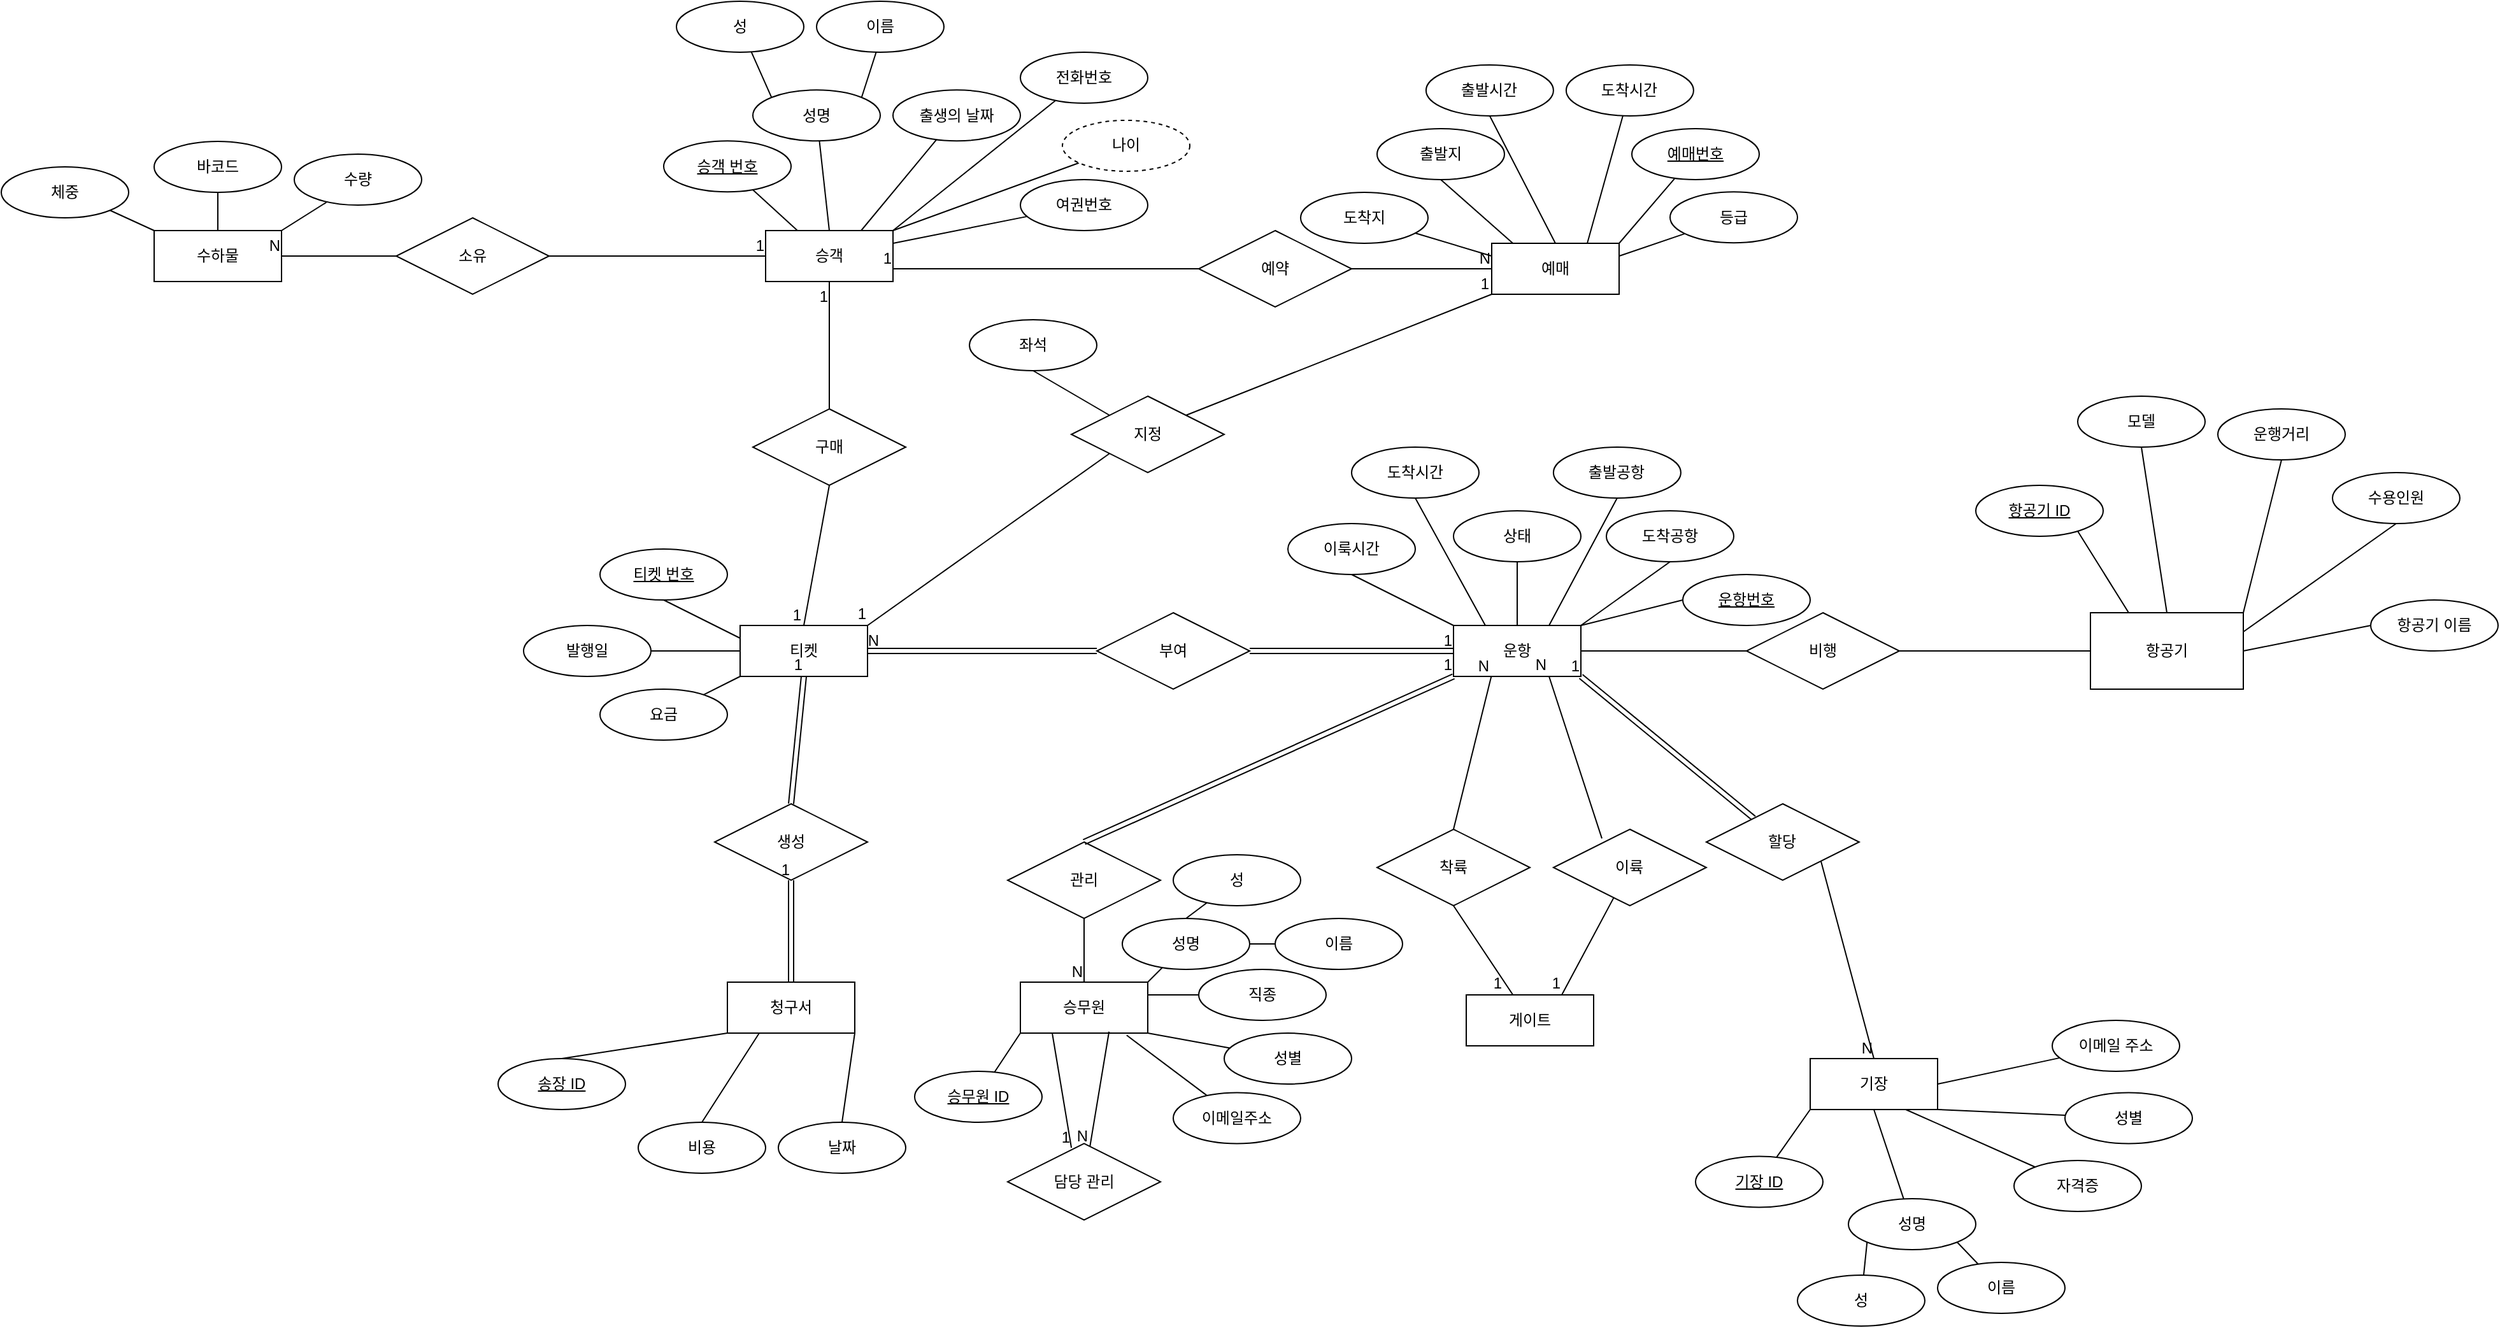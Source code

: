 <mxfile version="24.4.9" type="github">
  <diagram name="페이지-1" id="geKBbEWEFcXSWuYg8slL">
    <mxGraphModel dx="2241" dy="1783" grid="1" gridSize="10" guides="1" tooltips="1" connect="1" arrows="1" fold="1" page="1" pageScale="1" pageWidth="827" pageHeight="1169" math="0" shadow="0">
      <root>
        <mxCell id="0" />
        <mxCell id="1" parent="0" />
        <mxCell id="P_y4aerGXSMcK7ylAQnV-1" value="운항" style="whiteSpace=wrap;html=1;align=center;" vertex="1" parent="1">
          <mxGeometry x="-40" y="440" width="100" height="40" as="geometry" />
        </mxCell>
        <mxCell id="P_y4aerGXSMcK7ylAQnV-2" value="" style="endArrow=none;html=1;rounded=0;entryX=0;entryY=0;entryDx=0;entryDy=0;exitX=0.5;exitY=1;exitDx=0;exitDy=0;" edge="1" parent="1" source="P_y4aerGXSMcK7ylAQnV-4" target="P_y4aerGXSMcK7ylAQnV-1">
          <mxGeometry relative="1" as="geometry">
            <mxPoint x="-120" y="350" as="sourcePoint" />
            <mxPoint x="10" y="430" as="targetPoint" />
          </mxGeometry>
        </mxCell>
        <mxCell id="P_y4aerGXSMcK7ylAQnV-4" value="이룩시간" style="ellipse;whiteSpace=wrap;html=1;align=center;" vertex="1" parent="1">
          <mxGeometry x="-170" y="360" width="100" height="40" as="geometry" />
        </mxCell>
        <mxCell id="P_y4aerGXSMcK7ylAQnV-5" value="" style="endArrow=none;html=1;rounded=0;entryX=0.25;entryY=0;entryDx=0;entryDy=0;exitX=0.5;exitY=1;exitDx=0;exitDy=0;" edge="1" parent="1" source="P_y4aerGXSMcK7ylAQnV-6" target="P_y4aerGXSMcK7ylAQnV-1">
          <mxGeometry relative="1" as="geometry">
            <mxPoint x="-60" y="270" as="sourcePoint" />
            <mxPoint x="90" y="410" as="targetPoint" />
          </mxGeometry>
        </mxCell>
        <mxCell id="P_y4aerGXSMcK7ylAQnV-6" value="도착시간" style="ellipse;whiteSpace=wrap;html=1;align=center;" vertex="1" parent="1">
          <mxGeometry x="-120" y="300" width="100" height="40" as="geometry" />
        </mxCell>
        <mxCell id="P_y4aerGXSMcK7ylAQnV-7" value="" style="endArrow=none;html=1;rounded=0;entryX=0.5;entryY=0;entryDx=0;entryDy=0;exitX=0.5;exitY=1;exitDx=0;exitDy=0;" edge="1" parent="1" source="P_y4aerGXSMcK7ylAQnV-8" target="P_y4aerGXSMcK7ylAQnV-1">
          <mxGeometry relative="1" as="geometry">
            <mxPoint x="20" y="340" as="sourcePoint" />
            <mxPoint x="100" y="430" as="targetPoint" />
          </mxGeometry>
        </mxCell>
        <mxCell id="P_y4aerGXSMcK7ylAQnV-8" value="상태" style="ellipse;whiteSpace=wrap;html=1;align=center;" vertex="1" parent="1">
          <mxGeometry x="-40" y="350" width="100" height="40" as="geometry" />
        </mxCell>
        <mxCell id="P_y4aerGXSMcK7ylAQnV-9" value="" style="endArrow=none;html=1;rounded=0;entryX=0.75;entryY=0;entryDx=0;entryDy=0;exitX=0.5;exitY=1;exitDx=0;exitDy=0;" edge="1" parent="1" source="P_y4aerGXSMcK7ylAQnV-10" target="P_y4aerGXSMcK7ylAQnV-1">
          <mxGeometry relative="1" as="geometry">
            <mxPoint x="120" y="310" as="sourcePoint" />
            <mxPoint x="35" y="420" as="targetPoint" />
          </mxGeometry>
        </mxCell>
        <mxCell id="P_y4aerGXSMcK7ylAQnV-10" value="출발공항" style="ellipse;whiteSpace=wrap;html=1;align=center;" vertex="1" parent="1">
          <mxGeometry x="38.45" y="300" width="100" height="40" as="geometry" />
        </mxCell>
        <mxCell id="P_y4aerGXSMcK7ylAQnV-11" value="" style="endArrow=none;html=1;rounded=0;entryX=1;entryY=0;entryDx=0;entryDy=0;exitX=0.5;exitY=1;exitDx=0;exitDy=0;" edge="1" parent="1" source="P_y4aerGXSMcK7ylAQnV-12" target="P_y4aerGXSMcK7ylAQnV-1">
          <mxGeometry relative="1" as="geometry">
            <mxPoint x="185" y="370" as="sourcePoint" />
            <mxPoint x="70" y="480" as="targetPoint" />
          </mxGeometry>
        </mxCell>
        <mxCell id="P_y4aerGXSMcK7ylAQnV-12" value="도착공항" style="ellipse;whiteSpace=wrap;html=1;align=center;" vertex="1" parent="1">
          <mxGeometry x="80" y="350" width="100" height="40" as="geometry" />
        </mxCell>
        <mxCell id="P_y4aerGXSMcK7ylAQnV-13" value="" style="endArrow=none;html=1;rounded=0;entryX=1;entryY=0;entryDx=0;entryDy=0;exitX=0;exitY=0.5;exitDx=0;exitDy=0;" edge="1" parent="1" source="P_y4aerGXSMcK7ylAQnV-138" target="P_y4aerGXSMcK7ylAQnV-1">
          <mxGeometry relative="1" as="geometry">
            <mxPoint x="180" y="380" as="sourcePoint" />
            <mxPoint x="140" y="520" as="targetPoint" />
          </mxGeometry>
        </mxCell>
        <mxCell id="P_y4aerGXSMcK7ylAQnV-20" value="" style="endArrow=none;html=1;rounded=0;entryX=0;entryY=0.5;entryDx=0;entryDy=0;exitX=1;exitY=0.5;exitDx=0;exitDy=0;" edge="1" parent="1" source="P_y4aerGXSMcK7ylAQnV-1" target="P_y4aerGXSMcK7ylAQnV-73">
          <mxGeometry relative="1" as="geometry">
            <mxPoint x="60" y="460" as="sourcePoint" />
            <mxPoint x="220" y="460" as="targetPoint" />
          </mxGeometry>
        </mxCell>
        <mxCell id="P_y4aerGXSMcK7ylAQnV-21" value="항공기" style="whiteSpace=wrap;html=1;" vertex="1" parent="1">
          <mxGeometry x="460" y="430" width="120" height="60" as="geometry" />
        </mxCell>
        <mxCell id="P_y4aerGXSMcK7ylAQnV-23" value="" style="endArrow=none;html=1;rounded=0;entryX=0;entryY=0.5;entryDx=0;entryDy=0;exitX=1;exitY=0.5;exitDx=0;exitDy=0;" edge="1" parent="1" source="P_y4aerGXSMcK7ylAQnV-73" target="P_y4aerGXSMcK7ylAQnV-21">
          <mxGeometry relative="1" as="geometry">
            <mxPoint x="300" y="460" as="sourcePoint" />
            <mxPoint x="460" y="459.58" as="targetPoint" />
          </mxGeometry>
        </mxCell>
        <mxCell id="P_y4aerGXSMcK7ylAQnV-24" value="" style="endArrow=none;html=1;rounded=0;entryX=0.25;entryY=0;entryDx=0;entryDy=0;exitX=0.5;exitY=1;exitDx=0;exitDy=0;" edge="1" parent="1" target="P_y4aerGXSMcK7ylAQnV-21">
          <mxGeometry relative="1" as="geometry">
            <mxPoint x="440" y="350" as="sourcePoint" />
            <mxPoint x="540" y="390" as="targetPoint" />
          </mxGeometry>
        </mxCell>
        <mxCell id="P_y4aerGXSMcK7ylAQnV-26" value="모델" style="ellipse;whiteSpace=wrap;html=1;align=center;" vertex="1" parent="1">
          <mxGeometry x="450" y="260" width="100" height="40" as="geometry" />
        </mxCell>
        <mxCell id="P_y4aerGXSMcK7ylAQnV-27" value="" style="endArrow=none;html=1;rounded=0;entryX=0.5;entryY=0;entryDx=0;entryDy=0;exitX=0.5;exitY=1;exitDx=0;exitDy=0;" edge="1" parent="1" source="P_y4aerGXSMcK7ylAQnV-26" target="P_y4aerGXSMcK7ylAQnV-21">
          <mxGeometry relative="1" as="geometry">
            <mxPoint x="440" y="350" as="sourcePoint" />
            <mxPoint x="500" y="440" as="targetPoint" />
          </mxGeometry>
        </mxCell>
        <mxCell id="P_y4aerGXSMcK7ylAQnV-28" value="" style="endArrow=none;html=1;rounded=0;entryX=1;entryY=0;entryDx=0;entryDy=0;exitX=0.5;exitY=1;exitDx=0;exitDy=0;" edge="1" parent="1" source="P_y4aerGXSMcK7ylAQnV-31" target="P_y4aerGXSMcK7ylAQnV-21">
          <mxGeometry relative="1" as="geometry">
            <mxPoint x="630" y="360" as="sourcePoint" />
            <mxPoint x="510" y="450" as="targetPoint" />
          </mxGeometry>
        </mxCell>
        <mxCell id="P_y4aerGXSMcK7ylAQnV-31" value="운행거리" style="ellipse;whiteSpace=wrap;html=1;align=center;" vertex="1" parent="1">
          <mxGeometry x="560" y="270" width="100" height="40" as="geometry" />
        </mxCell>
        <mxCell id="P_y4aerGXSMcK7ylAQnV-32" value="" style="endArrow=none;html=1;rounded=0;entryX=1;entryY=0.25;entryDx=0;entryDy=0;exitX=0.5;exitY=1;exitDx=0;exitDy=0;" edge="1" parent="1" source="P_y4aerGXSMcK7ylAQnV-33" target="P_y4aerGXSMcK7ylAQnV-21">
          <mxGeometry relative="1" as="geometry">
            <mxPoint x="700" y="360" as="sourcePoint" />
            <mxPoint x="520" y="460" as="targetPoint" />
          </mxGeometry>
        </mxCell>
        <mxCell id="P_y4aerGXSMcK7ylAQnV-33" value="수용인원" style="ellipse;whiteSpace=wrap;html=1;align=center;" vertex="1" parent="1">
          <mxGeometry x="650" y="320" width="100" height="40" as="geometry" />
        </mxCell>
        <mxCell id="P_y4aerGXSMcK7ylAQnV-34" value="" style="endArrow=none;html=1;rounded=0;entryX=1;entryY=0.5;entryDx=0;entryDy=0;exitX=0;exitY=0.5;exitDx=0;exitDy=0;" edge="1" parent="1" source="P_y4aerGXSMcK7ylAQnV-35" target="P_y4aerGXSMcK7ylAQnV-21">
          <mxGeometry relative="1" as="geometry">
            <mxPoint x="680" y="440" as="sourcePoint" />
            <mxPoint x="530" y="470" as="targetPoint" />
          </mxGeometry>
        </mxCell>
        <mxCell id="P_y4aerGXSMcK7ylAQnV-35" value="항공기 이름" style="ellipse;whiteSpace=wrap;html=1;align=center;" vertex="1" parent="1">
          <mxGeometry x="680" y="420" width="100" height="40" as="geometry" />
        </mxCell>
        <mxCell id="P_y4aerGXSMcK7ylAQnV-39" value="" style="shape=link;html=1;rounded=0;entryX=1;entryY=1;entryDx=0;entryDy=0;" edge="1" parent="1" source="P_y4aerGXSMcK7ylAQnV-72" target="P_y4aerGXSMcK7ylAQnV-1">
          <mxGeometry relative="1" as="geometry">
            <mxPoint x="190" y="590" as="sourcePoint" />
            <mxPoint x="250" y="550" as="targetPoint" />
          </mxGeometry>
        </mxCell>
        <mxCell id="P_y4aerGXSMcK7ylAQnV-40" value="1" style="resizable=0;html=1;whiteSpace=wrap;align=right;verticalAlign=bottom;" connectable="0" vertex="1" parent="P_y4aerGXSMcK7ylAQnV-39">
          <mxGeometry x="1" relative="1" as="geometry" />
        </mxCell>
        <mxCell id="P_y4aerGXSMcK7ylAQnV-44" value="" style="endArrow=none;html=1;rounded=0;exitX=1;exitY=1;exitDx=0;exitDy=0;entryX=0.5;entryY=0;entryDx=0;entryDy=0;" edge="1" parent="1" source="P_y4aerGXSMcK7ylAQnV-72" target="P_y4aerGXSMcK7ylAQnV-46">
          <mxGeometry relative="1" as="geometry">
            <mxPoint x="230" y="630" as="sourcePoint" />
            <mxPoint x="280" y="770" as="targetPoint" />
          </mxGeometry>
        </mxCell>
        <mxCell id="P_y4aerGXSMcK7ylAQnV-45" value="N" style="resizable=0;html=1;whiteSpace=wrap;align=right;verticalAlign=bottom;" connectable="0" vertex="1" parent="P_y4aerGXSMcK7ylAQnV-44">
          <mxGeometry x="1" relative="1" as="geometry">
            <mxPoint as="offset" />
          </mxGeometry>
        </mxCell>
        <mxCell id="P_y4aerGXSMcK7ylAQnV-46" value="기장" style="whiteSpace=wrap;html=1;align=center;" vertex="1" parent="1">
          <mxGeometry x="240" y="780" width="100" height="40" as="geometry" />
        </mxCell>
        <mxCell id="P_y4aerGXSMcK7ylAQnV-48" value="" style="endArrow=none;html=1;rounded=0;exitX=1;exitY=0.5;exitDx=0;exitDy=0;" edge="1" parent="1" source="P_y4aerGXSMcK7ylAQnV-46" target="P_y4aerGXSMcK7ylAQnV-49">
          <mxGeometry relative="1" as="geometry">
            <mxPoint x="390" y="840" as="sourcePoint" />
            <mxPoint x="450" y="770" as="targetPoint" />
          </mxGeometry>
        </mxCell>
        <mxCell id="P_y4aerGXSMcK7ylAQnV-49" value="이메일 주소" style="ellipse;whiteSpace=wrap;html=1;align=center;" vertex="1" parent="1">
          <mxGeometry x="430" y="750" width="100" height="40" as="geometry" />
        </mxCell>
        <mxCell id="P_y4aerGXSMcK7ylAQnV-50" value="" style="endArrow=none;html=1;rounded=0;exitX=1;exitY=1;exitDx=0;exitDy=0;" edge="1" parent="1" source="P_y4aerGXSMcK7ylAQnV-46" target="P_y4aerGXSMcK7ylAQnV-53">
          <mxGeometry relative="1" as="geometry">
            <mxPoint x="350" y="810" as="sourcePoint" />
            <mxPoint x="440.68" y="826.712" as="targetPoint" />
          </mxGeometry>
        </mxCell>
        <mxCell id="P_y4aerGXSMcK7ylAQnV-52" value="" style="endArrow=none;html=1;rounded=0;exitX=0.75;exitY=1;exitDx=0;exitDy=0;" edge="1" parent="1" source="P_y4aerGXSMcK7ylAQnV-46" target="P_y4aerGXSMcK7ylAQnV-55">
          <mxGeometry relative="1" as="geometry">
            <mxPoint x="360" y="820" as="sourcePoint" />
            <mxPoint x="410" y="860" as="targetPoint" />
          </mxGeometry>
        </mxCell>
        <mxCell id="P_y4aerGXSMcK7ylAQnV-53" value="성별" style="ellipse;whiteSpace=wrap;html=1;align=center;" vertex="1" parent="1">
          <mxGeometry x="440.0" y="806.712" width="100" height="40" as="geometry" />
        </mxCell>
        <mxCell id="P_y4aerGXSMcK7ylAQnV-55" value="자격증" style="ellipse;whiteSpace=wrap;html=1;align=center;" vertex="1" parent="1">
          <mxGeometry x="400" y="860" width="100" height="40" as="geometry" />
        </mxCell>
        <mxCell id="P_y4aerGXSMcK7ylAQnV-56" value="" style="endArrow=none;html=1;rounded=0;exitX=0.5;exitY=1;exitDx=0;exitDy=0;" edge="1" parent="1" source="P_y4aerGXSMcK7ylAQnV-46" target="P_y4aerGXSMcK7ylAQnV-57">
          <mxGeometry relative="1" as="geometry">
            <mxPoint x="370" y="830" as="sourcePoint" />
            <mxPoint x="320" y="910" as="targetPoint" />
          </mxGeometry>
        </mxCell>
        <mxCell id="P_y4aerGXSMcK7ylAQnV-57" value="성명" style="ellipse;whiteSpace=wrap;html=1;align=center;" vertex="1" parent="1">
          <mxGeometry x="270" y="890" width="100" height="40" as="geometry" />
        </mxCell>
        <mxCell id="P_y4aerGXSMcK7ylAQnV-58" value="" style="endArrow=none;html=1;rounded=0;exitX=0;exitY=1;exitDx=0;exitDy=0;" edge="1" parent="1" source="P_y4aerGXSMcK7ylAQnV-57" target="P_y4aerGXSMcK7ylAQnV-59">
          <mxGeometry relative="1" as="geometry">
            <mxPoint x="380" y="840" as="sourcePoint" />
            <mxPoint x="280" y="970" as="targetPoint" />
          </mxGeometry>
        </mxCell>
        <mxCell id="P_y4aerGXSMcK7ylAQnV-59" value="성" style="ellipse;whiteSpace=wrap;html=1;align=center;" vertex="1" parent="1">
          <mxGeometry x="230" y="950" width="100" height="40" as="geometry" />
        </mxCell>
        <mxCell id="P_y4aerGXSMcK7ylAQnV-60" value="" style="endArrow=none;html=1;rounded=0;exitX=1;exitY=1;exitDx=0;exitDy=0;" edge="1" parent="1" source="P_y4aerGXSMcK7ylAQnV-57" target="P_y4aerGXSMcK7ylAQnV-61">
          <mxGeometry relative="1" as="geometry">
            <mxPoint x="390" y="850" as="sourcePoint" />
            <mxPoint x="390" y="960" as="targetPoint" />
          </mxGeometry>
        </mxCell>
        <mxCell id="P_y4aerGXSMcK7ylAQnV-61" value="이름" style="ellipse;whiteSpace=wrap;html=1;align=center;" vertex="1" parent="1">
          <mxGeometry x="340" y="940" width="100" height="40" as="geometry" />
        </mxCell>
        <mxCell id="P_y4aerGXSMcK7ylAQnV-62" value="" style="endArrow=none;html=1;rounded=0;exitX=0;exitY=1;exitDx=0;exitDy=0;" edge="1" parent="1" source="P_y4aerGXSMcK7ylAQnV-46" target="P_y4aerGXSMcK7ylAQnV-136">
          <mxGeometry relative="1" as="geometry">
            <mxPoint x="400" y="860" as="sourcePoint" />
            <mxPoint x="226.8" y="850.569" as="targetPoint" />
          </mxGeometry>
        </mxCell>
        <mxCell id="P_y4aerGXSMcK7ylAQnV-66" value="" style="endArrow=none;html=1;rounded=0;entryX=0.296;entryY=1.007;entryDx=0;entryDy=0;entryPerimeter=0;exitX=0.5;exitY=0;exitDx=0;exitDy=0;" edge="1" parent="1" source="P_y4aerGXSMcK7ylAQnV-71" target="P_y4aerGXSMcK7ylAQnV-1">
          <mxGeometry relative="1" as="geometry">
            <mxPoint x="-40" y="600" as="sourcePoint" />
            <mxPoint x="120" y="600" as="targetPoint" />
          </mxGeometry>
        </mxCell>
        <mxCell id="P_y4aerGXSMcK7ylAQnV-67" value="N" style="resizable=0;html=1;whiteSpace=wrap;align=right;verticalAlign=bottom;" connectable="0" vertex="1" parent="P_y4aerGXSMcK7ylAQnV-66">
          <mxGeometry x="1" relative="1" as="geometry" />
        </mxCell>
        <mxCell id="P_y4aerGXSMcK7ylAQnV-68" value="" style="endArrow=none;html=1;rounded=0;entryX=0.75;entryY=1;entryDx=0;entryDy=0;exitX=0.317;exitY=0.12;exitDx=0;exitDy=0;exitPerimeter=0;" edge="1" parent="1" source="P_y4aerGXSMcK7ylAQnV-76" target="P_y4aerGXSMcK7ylAQnV-1">
          <mxGeometry relative="1" as="geometry">
            <mxPoint x="70" y="600" as="sourcePoint" />
            <mxPoint y="490" as="targetPoint" />
          </mxGeometry>
        </mxCell>
        <mxCell id="P_y4aerGXSMcK7ylAQnV-69" value="N" style="resizable=0;html=1;whiteSpace=wrap;align=right;verticalAlign=bottom;" connectable="0" vertex="1" parent="P_y4aerGXSMcK7ylAQnV-68">
          <mxGeometry x="1" relative="1" as="geometry" />
        </mxCell>
        <mxCell id="P_y4aerGXSMcK7ylAQnV-71" value="착륙" style="shape=rhombus;perimeter=rhombusPerimeter;whiteSpace=wrap;html=1;align=center;" vertex="1" parent="1">
          <mxGeometry x="-100" y="600" width="120" height="60" as="geometry" />
        </mxCell>
        <mxCell id="P_y4aerGXSMcK7ylAQnV-72" value="할당" style="shape=rhombus;perimeter=rhombusPerimeter;whiteSpace=wrap;html=1;align=center;" vertex="1" parent="1">
          <mxGeometry x="158.45" y="580" width="120" height="60" as="geometry" />
        </mxCell>
        <mxCell id="P_y4aerGXSMcK7ylAQnV-73" value="비행" style="shape=rhombus;perimeter=rhombusPerimeter;whiteSpace=wrap;html=1;align=center;" vertex="1" parent="1">
          <mxGeometry x="190" y="430" width="120" height="60" as="geometry" />
        </mxCell>
        <mxCell id="P_y4aerGXSMcK7ylAQnV-76" value="이륙" style="shape=rhombus;perimeter=rhombusPerimeter;whiteSpace=wrap;html=1;align=center;" vertex="1" parent="1">
          <mxGeometry x="38.45" y="600" width="120" height="60" as="geometry" />
        </mxCell>
        <mxCell id="P_y4aerGXSMcK7ylAQnV-77" value="" style="endArrow=none;html=1;rounded=0;exitX=0.5;exitY=1;exitDx=0;exitDy=0;" edge="1" parent="1" source="P_y4aerGXSMcK7ylAQnV-71" target="P_y4aerGXSMcK7ylAQnV-79">
          <mxGeometry relative="1" as="geometry">
            <mxPoint x="10" y="680" as="sourcePoint" />
            <mxPoint x="-10" y="750" as="targetPoint" />
          </mxGeometry>
        </mxCell>
        <mxCell id="P_y4aerGXSMcK7ylAQnV-78" value="1" style="resizable=0;html=1;whiteSpace=wrap;align=right;verticalAlign=bottom;" connectable="0" vertex="1" parent="P_y4aerGXSMcK7ylAQnV-77">
          <mxGeometry x="1" relative="1" as="geometry">
            <mxPoint x="-7" as="offset" />
          </mxGeometry>
        </mxCell>
        <mxCell id="P_y4aerGXSMcK7ylAQnV-79" value="게이트" style="whiteSpace=wrap;html=1;align=center;" vertex="1" parent="1">
          <mxGeometry x="-30" y="730" width="100" height="40" as="geometry" />
        </mxCell>
        <mxCell id="P_y4aerGXSMcK7ylAQnV-80" value="" style="endArrow=none;html=1;rounded=0;entryX=0.75;entryY=0;entryDx=0;entryDy=0;" edge="1" parent="1" source="P_y4aerGXSMcK7ylAQnV-76" target="P_y4aerGXSMcK7ylAQnV-79">
          <mxGeometry relative="1" as="geometry">
            <mxPoint x="10" y="680" as="sourcePoint" />
            <mxPoint x="170" y="680" as="targetPoint" />
          </mxGeometry>
        </mxCell>
        <mxCell id="P_y4aerGXSMcK7ylAQnV-81" value="1" style="resizable=0;html=1;whiteSpace=wrap;align=right;verticalAlign=bottom;" connectable="0" vertex="1" parent="P_y4aerGXSMcK7ylAQnV-80">
          <mxGeometry x="1" relative="1" as="geometry" />
        </mxCell>
        <mxCell id="P_y4aerGXSMcK7ylAQnV-90" value="관리" style="shape=rhombus;perimeter=rhombusPerimeter;whiteSpace=wrap;html=1;align=center;" vertex="1" parent="1">
          <mxGeometry x="-390" y="610" width="120" height="60" as="geometry" />
        </mxCell>
        <mxCell id="P_y4aerGXSMcK7ylAQnV-91" value="" style="shape=link;html=1;rounded=0;exitX=0.5;exitY=0;exitDx=0;exitDy=0;entryX=0;entryY=1;entryDx=0;entryDy=0;" edge="1" parent="1" source="P_y4aerGXSMcK7ylAQnV-90" target="P_y4aerGXSMcK7ylAQnV-1">
          <mxGeometry relative="1" as="geometry">
            <mxPoint x="-140" y="640" as="sourcePoint" />
            <mxPoint x="20" y="640" as="targetPoint" />
          </mxGeometry>
        </mxCell>
        <mxCell id="P_y4aerGXSMcK7ylAQnV-92" value="1" style="resizable=0;html=1;whiteSpace=wrap;align=right;verticalAlign=bottom;" connectable="0" vertex="1" parent="P_y4aerGXSMcK7ylAQnV-91">
          <mxGeometry x="1" relative="1" as="geometry" />
        </mxCell>
        <mxCell id="P_y4aerGXSMcK7ylAQnV-93" value="" style="shape=link;html=1;rounded=0;entryX=0;entryY=0.5;entryDx=0;entryDy=0;exitX=1;exitY=0.5;exitDx=0;exitDy=0;" edge="1" parent="1" source="P_y4aerGXSMcK7ylAQnV-118" target="P_y4aerGXSMcK7ylAQnV-1">
          <mxGeometry relative="1" as="geometry">
            <mxPoint x="-200" y="460" as="sourcePoint" />
            <mxPoint x="-30" y="490" as="targetPoint" />
          </mxGeometry>
        </mxCell>
        <mxCell id="P_y4aerGXSMcK7ylAQnV-94" value="1" style="resizable=0;html=1;whiteSpace=wrap;align=right;verticalAlign=bottom;" connectable="0" vertex="1" parent="P_y4aerGXSMcK7ylAQnV-93">
          <mxGeometry x="1" relative="1" as="geometry" />
        </mxCell>
        <mxCell id="P_y4aerGXSMcK7ylAQnV-95" value="" style="endArrow=none;html=1;rounded=0;exitX=0.5;exitY=1;exitDx=0;exitDy=0;" edge="1" parent="1" source="P_y4aerGXSMcK7ylAQnV-90" target="P_y4aerGXSMcK7ylAQnV-97">
          <mxGeometry relative="1" as="geometry">
            <mxPoint x="-330" y="670" as="sourcePoint" />
            <mxPoint x="-330" y="740" as="targetPoint" />
          </mxGeometry>
        </mxCell>
        <mxCell id="P_y4aerGXSMcK7ylAQnV-96" value="N" style="resizable=0;html=1;whiteSpace=wrap;align=right;verticalAlign=bottom;" connectable="0" vertex="1" parent="P_y4aerGXSMcK7ylAQnV-95">
          <mxGeometry x="1" relative="1" as="geometry" />
        </mxCell>
        <mxCell id="P_y4aerGXSMcK7ylAQnV-97" value="승무원" style="whiteSpace=wrap;html=1;align=center;" vertex="1" parent="1">
          <mxGeometry x="-380" y="720" width="100" height="40" as="geometry" />
        </mxCell>
        <mxCell id="P_y4aerGXSMcK7ylAQnV-98" value="" style="endArrow=none;html=1;rounded=0;exitX=1;exitY=0;exitDx=0;exitDy=0;" edge="1" parent="1" source="P_y4aerGXSMcK7ylAQnV-97" target="P_y4aerGXSMcK7ylAQnV-99">
          <mxGeometry relative="1" as="geometry">
            <mxPoint x="-270" y="720" as="sourcePoint" />
            <mxPoint x="-250" y="690" as="targetPoint" />
          </mxGeometry>
        </mxCell>
        <mxCell id="P_y4aerGXSMcK7ylAQnV-99" value="성명" style="ellipse;whiteSpace=wrap;html=1;align=center;" vertex="1" parent="1">
          <mxGeometry x="-300" y="670" width="100" height="40" as="geometry" />
        </mxCell>
        <mxCell id="P_y4aerGXSMcK7ylAQnV-100" value="" style="endArrow=none;html=1;rounded=0;exitX=0.5;exitY=0;exitDx=0;exitDy=0;" edge="1" parent="1" source="P_y4aerGXSMcK7ylAQnV-99" target="P_y4aerGXSMcK7ylAQnV-101">
          <mxGeometry relative="1" as="geometry">
            <mxPoint x="-310" y="770" as="sourcePoint" />
            <mxPoint x="-220" y="640" as="targetPoint" />
          </mxGeometry>
        </mxCell>
        <mxCell id="P_y4aerGXSMcK7ylAQnV-101" value="성" style="ellipse;whiteSpace=wrap;html=1;align=center;" vertex="1" parent="1">
          <mxGeometry x="-260" y="620" width="100" height="40" as="geometry" />
        </mxCell>
        <mxCell id="P_y4aerGXSMcK7ylAQnV-102" value="" style="endArrow=none;html=1;rounded=0;exitX=1;exitY=0.5;exitDx=0;exitDy=0;" edge="1" parent="1" source="P_y4aerGXSMcK7ylAQnV-99" target="P_y4aerGXSMcK7ylAQnV-103">
          <mxGeometry relative="1" as="geometry">
            <mxPoint x="-300" y="780" as="sourcePoint" />
            <mxPoint x="-150" y="690" as="targetPoint" />
          </mxGeometry>
        </mxCell>
        <mxCell id="P_y4aerGXSMcK7ylAQnV-103" value="이름" style="ellipse;whiteSpace=wrap;html=1;align=center;" vertex="1" parent="1">
          <mxGeometry x="-180" y="670" width="100" height="40" as="geometry" />
        </mxCell>
        <mxCell id="P_y4aerGXSMcK7ylAQnV-104" value="" style="endArrow=none;html=1;rounded=0;exitX=1;exitY=0.25;exitDx=0;exitDy=0;" edge="1" parent="1" source="P_y4aerGXSMcK7ylAQnV-97" target="P_y4aerGXSMcK7ylAQnV-105">
          <mxGeometry relative="1" as="geometry">
            <mxPoint x="-290" y="790" as="sourcePoint" />
            <mxPoint x="-190" y="730" as="targetPoint" />
          </mxGeometry>
        </mxCell>
        <mxCell id="P_y4aerGXSMcK7ylAQnV-105" value="직종" style="ellipse;whiteSpace=wrap;html=1;align=center;" vertex="1" parent="1">
          <mxGeometry x="-240" y="710" width="100" height="40" as="geometry" />
        </mxCell>
        <mxCell id="P_y4aerGXSMcK7ylAQnV-106" value="" style="endArrow=none;html=1;rounded=0;exitX=1;exitY=1;exitDx=0;exitDy=0;" edge="1" parent="1" source="P_y4aerGXSMcK7ylAQnV-97" target="P_y4aerGXSMcK7ylAQnV-107">
          <mxGeometry relative="1" as="geometry">
            <mxPoint x="-280" y="800" as="sourcePoint" />
            <mxPoint x="-200" y="770" as="targetPoint" />
          </mxGeometry>
        </mxCell>
        <mxCell id="P_y4aerGXSMcK7ylAQnV-107" value="성별" style="ellipse;whiteSpace=wrap;html=1;align=center;" vertex="1" parent="1">
          <mxGeometry x="-220" y="760" width="100" height="40" as="geometry" />
        </mxCell>
        <mxCell id="P_y4aerGXSMcK7ylAQnV-108" value="" style="endArrow=none;html=1;rounded=0;exitX=0.834;exitY=1.041;exitDx=0;exitDy=0;exitPerimeter=0;" edge="1" parent="1" source="P_y4aerGXSMcK7ylAQnV-97" target="P_y4aerGXSMcK7ylAQnV-109">
          <mxGeometry relative="1" as="geometry">
            <mxPoint x="-270" y="810" as="sourcePoint" />
            <mxPoint x="-210" y="820" as="targetPoint" />
          </mxGeometry>
        </mxCell>
        <mxCell id="P_y4aerGXSMcK7ylAQnV-109" value="이메일주소" style="ellipse;whiteSpace=wrap;html=1;align=center;" vertex="1" parent="1">
          <mxGeometry x="-260" y="806.71" width="100" height="40" as="geometry" />
        </mxCell>
        <mxCell id="P_y4aerGXSMcK7ylAQnV-110" value="" style="endArrow=none;html=1;rounded=0;exitX=0.696;exitY=0.972;exitDx=0;exitDy=0;exitPerimeter=0;" edge="1" parent="1" source="P_y4aerGXSMcK7ylAQnV-97" target="P_y4aerGXSMcK7ylAQnV-115">
          <mxGeometry relative="1" as="geometry">
            <mxPoint x="-310" y="840" as="sourcePoint" />
            <mxPoint x="-310" y="840" as="targetPoint" />
          </mxGeometry>
        </mxCell>
        <mxCell id="P_y4aerGXSMcK7ylAQnV-111" value="N" style="resizable=0;html=1;whiteSpace=wrap;align=right;verticalAlign=bottom;" connectable="0" vertex="1" parent="P_y4aerGXSMcK7ylAQnV-110">
          <mxGeometry x="1" relative="1" as="geometry" />
        </mxCell>
        <mxCell id="P_y4aerGXSMcK7ylAQnV-112" value="" style="endArrow=none;html=1;rounded=0;exitX=0.25;exitY=1;exitDx=0;exitDy=0;entryX=0.417;entryY=0.055;entryDx=0;entryDy=0;entryPerimeter=0;" edge="1" parent="1" source="P_y4aerGXSMcK7ylAQnV-97" target="P_y4aerGXSMcK7ylAQnV-115">
          <mxGeometry relative="1" as="geometry">
            <mxPoint x="-390" y="830" as="sourcePoint" />
            <mxPoint x="-350" y="840" as="targetPoint" />
          </mxGeometry>
        </mxCell>
        <mxCell id="P_y4aerGXSMcK7ylAQnV-113" value="1" style="resizable=0;html=1;whiteSpace=wrap;align=right;verticalAlign=bottom;" connectable="0" vertex="1" parent="P_y4aerGXSMcK7ylAQnV-112">
          <mxGeometry x="1" relative="1" as="geometry" />
        </mxCell>
        <mxCell id="P_y4aerGXSMcK7ylAQnV-115" value="담당 관리" style="shape=rhombus;perimeter=rhombusPerimeter;whiteSpace=wrap;html=1;align=center;" vertex="1" parent="1">
          <mxGeometry x="-390" y="846.71" width="120" height="60" as="geometry" />
        </mxCell>
        <mxCell id="P_y4aerGXSMcK7ylAQnV-116" value="" style="endArrow=none;html=1;rounded=0;exitX=0;exitY=1;exitDx=0;exitDy=0;" edge="1" parent="1" source="P_y4aerGXSMcK7ylAQnV-97" target="P_y4aerGXSMcK7ylAQnV-135">
          <mxGeometry relative="1" as="geometry">
            <mxPoint x="-287" y="772" as="sourcePoint" />
            <mxPoint x="-395.436" y="780.867" as="targetPoint" />
          </mxGeometry>
        </mxCell>
        <mxCell id="P_y4aerGXSMcK7ylAQnV-118" value="부여" style="shape=rhombus;perimeter=rhombusPerimeter;whiteSpace=wrap;html=1;align=center;" vertex="1" parent="1">
          <mxGeometry x="-320" y="430" width="120" height="60" as="geometry" />
        </mxCell>
        <mxCell id="P_y4aerGXSMcK7ylAQnV-121" value="" style="shape=link;html=1;rounded=0;exitX=0;exitY=0.5;exitDx=0;exitDy=0;entryX=1;entryY=0.5;entryDx=0;entryDy=0;" edge="1" parent="1" source="P_y4aerGXSMcK7ylAQnV-118" target="P_y4aerGXSMcK7ylAQnV-123">
          <mxGeometry relative="1" as="geometry">
            <mxPoint x="-400" y="450" as="sourcePoint" />
            <mxPoint x="-490" y="460" as="targetPoint" />
          </mxGeometry>
        </mxCell>
        <mxCell id="P_y4aerGXSMcK7ylAQnV-122" value="N" style="resizable=0;html=1;whiteSpace=wrap;align=right;verticalAlign=bottom;" connectable="0" vertex="1" parent="P_y4aerGXSMcK7ylAQnV-121">
          <mxGeometry x="1" relative="1" as="geometry">
            <mxPoint x="10" as="offset" />
          </mxGeometry>
        </mxCell>
        <mxCell id="P_y4aerGXSMcK7ylAQnV-123" value="티켓" style="whiteSpace=wrap;html=1;align=center;" vertex="1" parent="1">
          <mxGeometry x="-600" y="440" width="100" height="40" as="geometry" />
        </mxCell>
        <mxCell id="P_y4aerGXSMcK7ylAQnV-124" value="" style="endArrow=none;html=1;rounded=0;exitX=0;exitY=0.25;exitDx=0;exitDy=0;entryX=0.5;entryY=1;entryDx=0;entryDy=0;" edge="1" parent="1" source="P_y4aerGXSMcK7ylAQnV-123" target="P_y4aerGXSMcK7ylAQnV-132">
          <mxGeometry relative="1" as="geometry">
            <mxPoint x="-690" y="400" as="sourcePoint" />
            <mxPoint x="-638.435" y="424.272" as="targetPoint" />
          </mxGeometry>
        </mxCell>
        <mxCell id="P_y4aerGXSMcK7ylAQnV-129" value="" style="endArrow=none;html=1;rounded=0;exitX=0;exitY=0.5;exitDx=0;exitDy=0;" edge="1" parent="1" source="P_y4aerGXSMcK7ylAQnV-123" target="P_y4aerGXSMcK7ylAQnV-131">
          <mxGeometry relative="1" as="geometry">
            <mxPoint x="-600" y="460" as="sourcePoint" />
            <mxPoint x="-680" y="460" as="targetPoint" />
          </mxGeometry>
        </mxCell>
        <mxCell id="P_y4aerGXSMcK7ylAQnV-131" value="발행일" style="ellipse;whiteSpace=wrap;html=1;align=center;" vertex="1" parent="1">
          <mxGeometry x="-770" y="440" width="100" height="40" as="geometry" />
        </mxCell>
        <mxCell id="P_y4aerGXSMcK7ylAQnV-132" value="티켓 번호" style="ellipse;whiteSpace=wrap;html=1;align=center;fontStyle=4;" vertex="1" parent="1">
          <mxGeometry x="-710" y="380" width="100" height="40" as="geometry" />
        </mxCell>
        <mxCell id="P_y4aerGXSMcK7ylAQnV-133" value="" style="endArrow=none;html=1;rounded=0;exitX=0;exitY=1;exitDx=0;exitDy=0;" edge="1" parent="1" source="P_y4aerGXSMcK7ylAQnV-123" target="P_y4aerGXSMcK7ylAQnV-134">
          <mxGeometry relative="1" as="geometry">
            <mxPoint x="-580" y="470" as="sourcePoint" />
            <mxPoint x="-660" y="510" as="targetPoint" />
          </mxGeometry>
        </mxCell>
        <mxCell id="P_y4aerGXSMcK7ylAQnV-134" value="요금" style="ellipse;whiteSpace=wrap;html=1;align=center;" vertex="1" parent="1">
          <mxGeometry x="-710" y="490" width="100" height="40" as="geometry" />
        </mxCell>
        <mxCell id="P_y4aerGXSMcK7ylAQnV-135" value="승무원 ID" style="ellipse;whiteSpace=wrap;html=1;align=center;fontStyle=4;" vertex="1" parent="1">
          <mxGeometry x="-462.996" y="789.997" width="100" height="40" as="geometry" />
        </mxCell>
        <mxCell id="P_y4aerGXSMcK7ylAQnV-136" value="기장 ID" style="ellipse;whiteSpace=wrap;html=1;align=center;fontStyle=4;" vertex="1" parent="1">
          <mxGeometry x="150.0" y="856.709" width="100" height="40" as="geometry" />
        </mxCell>
        <mxCell id="P_y4aerGXSMcK7ylAQnV-137" value="항공기 ID" style="ellipse;whiteSpace=wrap;html=1;align=center;fontStyle=4;" vertex="1" parent="1">
          <mxGeometry x="370" y="330" width="100" height="40" as="geometry" />
        </mxCell>
        <mxCell id="P_y4aerGXSMcK7ylAQnV-138" value="운항번호" style="ellipse;whiteSpace=wrap;html=1;align=center;fontStyle=4;" vertex="1" parent="1">
          <mxGeometry x="140" y="400" width="100" height="40" as="geometry" />
        </mxCell>
        <mxCell id="P_y4aerGXSMcK7ylAQnV-140" value="생성" style="shape=rhombus;perimeter=rhombusPerimeter;whiteSpace=wrap;html=1;align=center;" vertex="1" parent="1">
          <mxGeometry x="-620" y="580" width="120" height="60" as="geometry" />
        </mxCell>
        <mxCell id="P_y4aerGXSMcK7ylAQnV-141" value="" style="shape=link;html=1;rounded=0;entryX=0.5;entryY=1;entryDx=0;entryDy=0;exitX=0.5;exitY=0;exitDx=0;exitDy=0;" edge="1" parent="1" source="P_y4aerGXSMcK7ylAQnV-140" target="P_y4aerGXSMcK7ylAQnV-123">
          <mxGeometry relative="1" as="geometry">
            <mxPoint x="-580" y="570" as="sourcePoint" />
            <mxPoint x="-420" y="570" as="targetPoint" />
          </mxGeometry>
        </mxCell>
        <mxCell id="P_y4aerGXSMcK7ylAQnV-142" value="1" style="resizable=0;html=1;whiteSpace=wrap;align=right;verticalAlign=bottom;" connectable="0" vertex="1" parent="P_y4aerGXSMcK7ylAQnV-141">
          <mxGeometry x="1" relative="1" as="geometry" />
        </mxCell>
        <mxCell id="P_y4aerGXSMcK7ylAQnV-143" value="" style="shape=link;html=1;rounded=0;entryX=0.5;entryY=1;entryDx=0;entryDy=0;exitX=0.5;exitY=0;exitDx=0;exitDy=0;" edge="1" parent="1" source="P_y4aerGXSMcK7ylAQnV-145" target="P_y4aerGXSMcK7ylAQnV-140">
          <mxGeometry relative="1" as="geometry">
            <mxPoint x="-560" y="710" as="sourcePoint" />
            <mxPoint x="-540" y="490" as="targetPoint" />
          </mxGeometry>
        </mxCell>
        <mxCell id="P_y4aerGXSMcK7ylAQnV-144" value="1" style="resizable=0;html=1;whiteSpace=wrap;align=right;verticalAlign=bottom;" connectable="0" vertex="1" parent="P_y4aerGXSMcK7ylAQnV-143">
          <mxGeometry x="1" relative="1" as="geometry" />
        </mxCell>
        <mxCell id="P_y4aerGXSMcK7ylAQnV-145" value="청구서" style="whiteSpace=wrap;html=1;align=center;" vertex="1" parent="1">
          <mxGeometry x="-610" y="720" width="100" height="40" as="geometry" />
        </mxCell>
        <mxCell id="P_y4aerGXSMcK7ylAQnV-147" value="" style="endArrow=none;html=1;rounded=0;entryX=1;entryY=1;entryDx=0;entryDy=0;exitX=0.5;exitY=0;exitDx=0;exitDy=0;" edge="1" parent="1" source="P_y4aerGXSMcK7ylAQnV-148" target="P_y4aerGXSMcK7ylAQnV-145">
          <mxGeometry relative="1" as="geometry">
            <mxPoint x="-510" y="820" as="sourcePoint" />
            <mxPoint x="-420" y="720" as="targetPoint" />
          </mxGeometry>
        </mxCell>
        <mxCell id="P_y4aerGXSMcK7ylAQnV-148" value="날짜" style="ellipse;whiteSpace=wrap;html=1;align=center;" vertex="1" parent="1">
          <mxGeometry x="-570" y="830" width="100" height="40" as="geometry" />
        </mxCell>
        <mxCell id="P_y4aerGXSMcK7ylAQnV-149" value="" style="endArrow=none;html=1;rounded=0;entryX=0.25;entryY=1;entryDx=0;entryDy=0;exitX=0.5;exitY=0;exitDx=0;exitDy=0;" edge="1" parent="1" source="P_y4aerGXSMcK7ylAQnV-150" target="P_y4aerGXSMcK7ylAQnV-145">
          <mxGeometry relative="1" as="geometry">
            <mxPoint x="-620" y="820" as="sourcePoint" />
            <mxPoint x="-620" y="760" as="targetPoint" />
          </mxGeometry>
        </mxCell>
        <mxCell id="P_y4aerGXSMcK7ylAQnV-150" value="비용" style="ellipse;whiteSpace=wrap;html=1;align=center;" vertex="1" parent="1">
          <mxGeometry x="-680" y="830" width="100" height="40" as="geometry" />
        </mxCell>
        <mxCell id="P_y4aerGXSMcK7ylAQnV-151" value="" style="endArrow=none;html=1;rounded=0;entryX=0;entryY=1;entryDx=0;entryDy=0;exitX=0.5;exitY=0;exitDx=0;exitDy=0;" edge="1" parent="1" source="P_y4aerGXSMcK7ylAQnV-153" target="P_y4aerGXSMcK7ylAQnV-145">
          <mxGeometry relative="1" as="geometry">
            <mxPoint x="-730" y="765" as="sourcePoint" />
            <mxPoint x="-720" y="695" as="targetPoint" />
          </mxGeometry>
        </mxCell>
        <mxCell id="P_y4aerGXSMcK7ylAQnV-153" value="송장 ID" style="ellipse;whiteSpace=wrap;html=1;align=center;fontStyle=4;" vertex="1" parent="1">
          <mxGeometry x="-790" y="780" width="100" height="40" as="geometry" />
        </mxCell>
        <mxCell id="P_y4aerGXSMcK7ylAQnV-154" value="" style="endArrow=none;html=1;rounded=0;entryX=0.5;entryY=0;entryDx=0;entryDy=0;exitX=0.5;exitY=1;exitDx=0;exitDy=0;" edge="1" parent="1" source="P_y4aerGXSMcK7ylAQnV-156" target="P_y4aerGXSMcK7ylAQnV-123">
          <mxGeometry relative="1" as="geometry">
            <mxPoint x="-540" y="330" as="sourcePoint" />
            <mxPoint x="-350" y="350" as="targetPoint" />
          </mxGeometry>
        </mxCell>
        <mxCell id="P_y4aerGXSMcK7ylAQnV-155" value="1" style="resizable=0;html=1;whiteSpace=wrap;align=right;verticalAlign=bottom;" connectable="0" vertex="1" parent="P_y4aerGXSMcK7ylAQnV-154">
          <mxGeometry x="1" relative="1" as="geometry" />
        </mxCell>
        <mxCell id="P_y4aerGXSMcK7ylAQnV-156" value="구매" style="shape=rhombus;perimeter=rhombusPerimeter;whiteSpace=wrap;html=1;align=center;" vertex="1" parent="1">
          <mxGeometry x="-590" y="270" width="120" height="60" as="geometry" />
        </mxCell>
        <mxCell id="P_y4aerGXSMcK7ylAQnV-157" value="" style="endArrow=none;html=1;rounded=0;exitX=0.5;exitY=0;exitDx=0;exitDy=0;" edge="1" parent="1" source="P_y4aerGXSMcK7ylAQnV-156" target="P_y4aerGXSMcK7ylAQnV-159">
          <mxGeometry relative="1" as="geometry">
            <mxPoint x="-480" y="300" as="sourcePoint" />
            <mxPoint x="-530" y="180" as="targetPoint" />
          </mxGeometry>
        </mxCell>
        <mxCell id="P_y4aerGXSMcK7ylAQnV-158" value="1" style="resizable=0;html=1;whiteSpace=wrap;align=right;verticalAlign=bottom;direction=south;" connectable="0" vertex="1" parent="P_y4aerGXSMcK7ylAQnV-157">
          <mxGeometry x="1" relative="1" as="geometry">
            <mxPoint y="20" as="offset" />
          </mxGeometry>
        </mxCell>
        <mxCell id="P_y4aerGXSMcK7ylAQnV-159" value="승객" style="whiteSpace=wrap;html=1;align=center;" vertex="1" parent="1">
          <mxGeometry x="-580" y="130" width="100" height="40" as="geometry" />
        </mxCell>
        <mxCell id="P_y4aerGXSMcK7ylAQnV-163" value="" style="endArrow=none;html=1;rounded=0;exitX=0.25;exitY=0;exitDx=0;exitDy=0;" edge="1" parent="1" source="P_y4aerGXSMcK7ylAQnV-159" target="P_y4aerGXSMcK7ylAQnV-165">
          <mxGeometry relative="1" as="geometry">
            <mxPoint x="-520" y="180" as="sourcePoint" />
            <mxPoint x="-580.288" y="79.619" as="targetPoint" />
          </mxGeometry>
        </mxCell>
        <mxCell id="P_y4aerGXSMcK7ylAQnV-165" value="승객 번호" style="ellipse;whiteSpace=wrap;html=1;align=center;fontStyle=4;" vertex="1" parent="1">
          <mxGeometry x="-659.998" y="59.619" width="100" height="40" as="geometry" />
        </mxCell>
        <mxCell id="P_y4aerGXSMcK7ylAQnV-166" value="" style="endArrow=none;html=1;rounded=0;exitX=0.5;exitY=0;exitDx=0;exitDy=0;" edge="1" parent="1" source="P_y4aerGXSMcK7ylAQnV-159" target="P_y4aerGXSMcK7ylAQnV-167">
          <mxGeometry relative="1" as="geometry">
            <mxPoint x="-550" y="110" as="sourcePoint" />
            <mxPoint x="-530" y="70" as="targetPoint" />
          </mxGeometry>
        </mxCell>
        <mxCell id="P_y4aerGXSMcK7ylAQnV-167" value="성명" style="ellipse;whiteSpace=wrap;html=1;align=center;" vertex="1" parent="1">
          <mxGeometry x="-590" y="19.62" width="100" height="40" as="geometry" />
        </mxCell>
        <mxCell id="P_y4aerGXSMcK7ylAQnV-170" value="" style="endArrow=none;html=1;rounded=0;exitX=0;exitY=0;exitDx=0;exitDy=0;" edge="1" parent="1" source="P_y4aerGXSMcK7ylAQnV-167" target="P_y4aerGXSMcK7ylAQnV-171">
          <mxGeometry relative="1" as="geometry">
            <mxPoint x="-520" y="140" as="sourcePoint" />
            <mxPoint x="-600" y="-30" as="targetPoint" />
          </mxGeometry>
        </mxCell>
        <mxCell id="P_y4aerGXSMcK7ylAQnV-171" value="성" style="ellipse;whiteSpace=wrap;html=1;align=center;" vertex="1" parent="1">
          <mxGeometry x="-650" y="-50" width="100" height="40" as="geometry" />
        </mxCell>
        <mxCell id="P_y4aerGXSMcK7ylAQnV-172" value="" style="endArrow=none;html=1;rounded=0;entryX=1;entryY=0;entryDx=0;entryDy=0;" edge="1" parent="1" target="P_y4aerGXSMcK7ylAQnV-167">
          <mxGeometry relative="1" as="geometry">
            <mxPoint x="-490" y="-20" as="sourcePoint" />
            <mxPoint x="-518" y="80" as="targetPoint" />
          </mxGeometry>
        </mxCell>
        <mxCell id="P_y4aerGXSMcK7ylAQnV-173" value="이름" style="ellipse;whiteSpace=wrap;html=1;align=center;" vertex="1" parent="1">
          <mxGeometry x="-540" y="-50" width="100" height="40" as="geometry" />
        </mxCell>
        <mxCell id="P_y4aerGXSMcK7ylAQnV-174" value="" style="endArrow=none;html=1;rounded=0;exitX=0.75;exitY=0;exitDx=0;exitDy=0;" edge="1" parent="1" source="P_y4aerGXSMcK7ylAQnV-159" target="P_y4aerGXSMcK7ylAQnV-175">
          <mxGeometry relative="1" as="geometry">
            <mxPoint x="-500" y="160" as="sourcePoint" />
            <mxPoint x="-450" y="70" as="targetPoint" />
          </mxGeometry>
        </mxCell>
        <mxCell id="P_y4aerGXSMcK7ylAQnV-175" value="출생의 날짜" style="ellipse;whiteSpace=wrap;html=1;align=center;" vertex="1" parent="1">
          <mxGeometry x="-480" y="19.62" width="100" height="40" as="geometry" />
        </mxCell>
        <mxCell id="P_y4aerGXSMcK7ylAQnV-176" value="" style="endArrow=none;html=1;rounded=0;exitX=1;exitY=0;exitDx=0;exitDy=0;" edge="1" parent="1" source="P_y4aerGXSMcK7ylAQnV-159" target="P_y4aerGXSMcK7ylAQnV-177">
          <mxGeometry relative="1" as="geometry">
            <mxPoint x="-490" y="170" as="sourcePoint" />
            <mxPoint x="-330" y="30" as="targetPoint" />
          </mxGeometry>
        </mxCell>
        <mxCell id="P_y4aerGXSMcK7ylAQnV-177" value="전화번호" style="ellipse;whiteSpace=wrap;html=1;align=center;" vertex="1" parent="1">
          <mxGeometry x="-380" y="-10" width="100" height="40" as="geometry" />
        </mxCell>
        <mxCell id="P_y4aerGXSMcK7ylAQnV-178" value="" style="endArrow=none;html=1;rounded=0;" edge="1" parent="1" target="P_y4aerGXSMcK7ylAQnV-181">
          <mxGeometry relative="1" as="geometry">
            <mxPoint x="-480" y="130" as="sourcePoint" />
            <mxPoint x="-296.997" y="63.453" as="targetPoint" />
          </mxGeometry>
        </mxCell>
        <mxCell id="P_y4aerGXSMcK7ylAQnV-181" value="나이" style="ellipse;whiteSpace=wrap;html=1;align=center;dashed=1;" vertex="1" parent="1">
          <mxGeometry x="-346.997" y="43.453" width="100" height="40" as="geometry" />
        </mxCell>
        <mxCell id="P_y4aerGXSMcK7ylAQnV-182" value="" style="endArrow=none;html=1;rounded=0;exitX=1;exitY=0.25;exitDx=0;exitDy=0;" edge="1" parent="1" source="P_y4aerGXSMcK7ylAQnV-159" target="P_y4aerGXSMcK7ylAQnV-183">
          <mxGeometry relative="1" as="geometry">
            <mxPoint x="-470" y="190" as="sourcePoint" />
            <mxPoint x="-330" y="110" as="targetPoint" />
          </mxGeometry>
        </mxCell>
        <mxCell id="P_y4aerGXSMcK7ylAQnV-183" value="여권번호" style="ellipse;whiteSpace=wrap;html=1;align=center;" vertex="1" parent="1">
          <mxGeometry x="-380" y="90" width="100" height="40" as="geometry" />
        </mxCell>
        <mxCell id="P_y4aerGXSMcK7ylAQnV-184" value="" style="endArrow=none;html=1;rounded=0;entryX=1;entryY=0.75;entryDx=0;entryDy=0;exitX=0;exitY=0.5;exitDx=0;exitDy=0;" edge="1" parent="1" source="P_y4aerGXSMcK7ylAQnV-201" target="P_y4aerGXSMcK7ylAQnV-159">
          <mxGeometry relative="1" as="geometry">
            <mxPoint x="-240" y="160" as="sourcePoint" />
            <mxPoint x="-190" y="190" as="targetPoint" />
          </mxGeometry>
        </mxCell>
        <mxCell id="P_y4aerGXSMcK7ylAQnV-185" value="1" style="resizable=0;html=1;whiteSpace=wrap;align=right;verticalAlign=bottom;" connectable="0" vertex="1" parent="P_y4aerGXSMcK7ylAQnV-184">
          <mxGeometry x="1" relative="1" as="geometry" />
        </mxCell>
        <mxCell id="P_y4aerGXSMcK7ylAQnV-187" value="" style="endArrow=none;html=1;rounded=0;entryX=0;entryY=0.5;entryDx=0;entryDy=0;exitX=1;exitY=0.5;exitDx=0;exitDy=0;" edge="1" parent="1" source="P_y4aerGXSMcK7ylAQnV-189" target="P_y4aerGXSMcK7ylAQnV-159">
          <mxGeometry relative="1" as="geometry">
            <mxPoint x="-740" y="150" as="sourcePoint" />
            <mxPoint x="-810" y="160" as="targetPoint" />
          </mxGeometry>
        </mxCell>
        <mxCell id="P_y4aerGXSMcK7ylAQnV-188" value="1" style="resizable=0;html=1;whiteSpace=wrap;align=right;verticalAlign=bottom;" connectable="0" vertex="1" parent="P_y4aerGXSMcK7ylAQnV-187">
          <mxGeometry x="1" relative="1" as="geometry" />
        </mxCell>
        <mxCell id="P_y4aerGXSMcK7ylAQnV-189" value="소유" style="shape=rhombus;perimeter=rhombusPerimeter;whiteSpace=wrap;html=1;align=center;" vertex="1" parent="1">
          <mxGeometry x="-870" y="120" width="120" height="60" as="geometry" />
        </mxCell>
        <mxCell id="P_y4aerGXSMcK7ylAQnV-192" value="수하물" style="whiteSpace=wrap;html=1;align=center;" vertex="1" parent="1">
          <mxGeometry x="-1060" y="130.0" width="100" height="40" as="geometry" />
        </mxCell>
        <mxCell id="P_y4aerGXSMcK7ylAQnV-193" value="" style="endArrow=none;html=1;rounded=0;entryX=1;entryY=0.5;entryDx=0;entryDy=0;exitX=0;exitY=0.5;exitDx=0;exitDy=0;" edge="1" parent="1" source="P_y4aerGXSMcK7ylAQnV-189" target="P_y4aerGXSMcK7ylAQnV-192">
          <mxGeometry relative="1" as="geometry">
            <mxPoint x="-950" y="180" as="sourcePoint" />
            <mxPoint x="-790" y="180" as="targetPoint" />
          </mxGeometry>
        </mxCell>
        <mxCell id="P_y4aerGXSMcK7ylAQnV-194" value="N" style="resizable=0;html=1;whiteSpace=wrap;align=right;verticalAlign=bottom;" connectable="0" vertex="1" parent="P_y4aerGXSMcK7ylAQnV-193">
          <mxGeometry x="1" relative="1" as="geometry" />
        </mxCell>
        <mxCell id="P_y4aerGXSMcK7ylAQnV-195" value="" style="endArrow=none;html=1;rounded=0;exitX=1;exitY=0;exitDx=0;exitDy=0;entryX=0.252;entryY=0.946;entryDx=0;entryDy=0;entryPerimeter=0;" edge="1" parent="1" source="P_y4aerGXSMcK7ylAQnV-192" target="P_y4aerGXSMcK7ylAQnV-196">
          <mxGeometry relative="1" as="geometry">
            <mxPoint x="-950" y="180" as="sourcePoint" />
            <mxPoint x="-900" y="90" as="targetPoint" />
          </mxGeometry>
        </mxCell>
        <mxCell id="P_y4aerGXSMcK7ylAQnV-196" value="수량" style="ellipse;whiteSpace=wrap;html=1;align=center;" vertex="1" parent="1">
          <mxGeometry x="-950" y="70.0" width="100" height="40" as="geometry" />
        </mxCell>
        <mxCell id="P_y4aerGXSMcK7ylAQnV-197" value="" style="endArrow=none;html=1;rounded=0;exitX=0.5;exitY=0;exitDx=0;exitDy=0;entryX=0.5;entryY=1;entryDx=0;entryDy=0;" edge="1" parent="1" source="P_y4aerGXSMcK7ylAQnV-192" target="P_y4aerGXSMcK7ylAQnV-198">
          <mxGeometry relative="1" as="geometry">
            <mxPoint x="-950" y="140" as="sourcePoint" />
            <mxPoint x="-1010" y="80" as="targetPoint" />
          </mxGeometry>
        </mxCell>
        <mxCell id="P_y4aerGXSMcK7ylAQnV-198" value="바코드" style="ellipse;whiteSpace=wrap;html=1;align=center;" vertex="1" parent="1">
          <mxGeometry x="-1060" y="60.0" width="100" height="40" as="geometry" />
        </mxCell>
        <mxCell id="P_y4aerGXSMcK7ylAQnV-199" value="" style="endArrow=none;html=1;rounded=0;exitX=0;exitY=0;exitDx=0;exitDy=0;entryX=1;entryY=1;entryDx=0;entryDy=0;" edge="1" parent="1" source="P_y4aerGXSMcK7ylAQnV-192" target="P_y4aerGXSMcK7ylAQnV-200">
          <mxGeometry relative="1" as="geometry">
            <mxPoint x="-940" y="150" as="sourcePoint" />
            <mxPoint x="-1130" y="100" as="targetPoint" />
          </mxGeometry>
        </mxCell>
        <mxCell id="P_y4aerGXSMcK7ylAQnV-200" value="체중" style="ellipse;whiteSpace=wrap;html=1;align=center;" vertex="1" parent="1">
          <mxGeometry x="-1180" y="80.0" width="100" height="40" as="geometry" />
        </mxCell>
        <mxCell id="P_y4aerGXSMcK7ylAQnV-201" value="예약" style="shape=rhombus;perimeter=rhombusPerimeter;whiteSpace=wrap;html=1;align=center;" vertex="1" parent="1">
          <mxGeometry x="-240" y="130" width="120" height="60" as="geometry" />
        </mxCell>
        <mxCell id="P_y4aerGXSMcK7ylAQnV-203" value="" style="endArrow=none;html=1;rounded=0;exitX=1;exitY=0.5;exitDx=0;exitDy=0;" edge="1" parent="1" source="P_y4aerGXSMcK7ylAQnV-201" target="P_y4aerGXSMcK7ylAQnV-205">
          <mxGeometry relative="1" as="geometry">
            <mxPoint x="-60" y="170" as="sourcePoint" />
            <mxPoint x="40" y="160" as="targetPoint" />
          </mxGeometry>
        </mxCell>
        <mxCell id="P_y4aerGXSMcK7ylAQnV-204" value="N" style="resizable=0;html=1;whiteSpace=wrap;align=right;verticalAlign=bottom;" connectable="0" vertex="1" parent="P_y4aerGXSMcK7ylAQnV-203">
          <mxGeometry x="1" relative="1" as="geometry" />
        </mxCell>
        <mxCell id="P_y4aerGXSMcK7ylAQnV-205" value="예매" style="whiteSpace=wrap;html=1;align=center;" vertex="1" parent="1">
          <mxGeometry x="-10" y="140.0" width="100" height="40" as="geometry" />
        </mxCell>
        <mxCell id="P_y4aerGXSMcK7ylAQnV-217" value="" style="endArrow=none;html=1;rounded=0;exitX=0;exitY=0.25;exitDx=0;exitDy=0;exitPerimeter=0;" edge="1" parent="1" source="P_y4aerGXSMcK7ylAQnV-205" target="P_y4aerGXSMcK7ylAQnV-218">
          <mxGeometry relative="1" as="geometry">
            <mxPoint x="70" y="200" as="sourcePoint" />
            <mxPoint x="-60" y="120" as="targetPoint" />
          </mxGeometry>
        </mxCell>
        <mxCell id="P_y4aerGXSMcK7ylAQnV-218" value="도착지" style="ellipse;whiteSpace=wrap;html=1;align=center;" vertex="1" parent="1">
          <mxGeometry x="-160" y="100.0" width="100" height="40" as="geometry" />
        </mxCell>
        <mxCell id="P_y4aerGXSMcK7ylAQnV-221" value="" style="endArrow=none;html=1;rounded=0;entryX=0.169;entryY=0.006;entryDx=0;entryDy=0;entryPerimeter=0;exitX=0.5;exitY=1;exitDx=0;exitDy=0;" edge="1" parent="1" source="P_y4aerGXSMcK7ylAQnV-222" target="P_y4aerGXSMcK7ylAQnV-205">
          <mxGeometry relative="1" as="geometry">
            <mxPoint x="-20" y="60" as="sourcePoint" />
            <mxPoint x="-22" y="147" as="targetPoint" />
          </mxGeometry>
        </mxCell>
        <mxCell id="P_y4aerGXSMcK7ylAQnV-222" value="출발지" style="ellipse;whiteSpace=wrap;html=1;align=center;" vertex="1" parent="1">
          <mxGeometry x="-100" y="50" width="100" height="40" as="geometry" />
        </mxCell>
        <mxCell id="P_y4aerGXSMcK7ylAQnV-223" value="" style="endArrow=none;html=1;rounded=0;entryX=0.5;entryY=0;entryDx=0;entryDy=0;exitX=0.5;exitY=1;exitDx=0;exitDy=0;" edge="1" parent="1" source="P_y4aerGXSMcK7ylAQnV-224" target="P_y4aerGXSMcK7ylAQnV-205">
          <mxGeometry relative="1" as="geometry">
            <mxPoint y="30" as="sourcePoint" />
            <mxPoint x="17" y="150" as="targetPoint" />
          </mxGeometry>
        </mxCell>
        <mxCell id="P_y4aerGXSMcK7ylAQnV-224" value="출발시간" style="ellipse;whiteSpace=wrap;html=1;align=center;" vertex="1" parent="1">
          <mxGeometry x="-61.55" width="100" height="40" as="geometry" />
        </mxCell>
        <mxCell id="P_y4aerGXSMcK7ylAQnV-225" value="" style="endArrow=none;html=1;rounded=0;exitX=0.75;exitY=0;exitDx=0;exitDy=0;" edge="1" parent="1" source="P_y4aerGXSMcK7ylAQnV-205" target="P_y4aerGXSMcK7ylAQnV-226">
          <mxGeometry relative="1" as="geometry">
            <mxPoint x="-30" y="110" as="sourcePoint" />
            <mxPoint x="70" y="50" as="targetPoint" />
          </mxGeometry>
        </mxCell>
        <mxCell id="P_y4aerGXSMcK7ylAQnV-226" value="도착시간" style="ellipse;whiteSpace=wrap;html=1;align=center;" vertex="1" parent="1">
          <mxGeometry x="48.45" y="2.274e-13" width="100" height="40" as="geometry" />
        </mxCell>
        <mxCell id="P_y4aerGXSMcK7ylAQnV-228" value="" style="endArrow=none;html=1;rounded=0;exitX=1;exitY=0;exitDx=0;exitDy=0;" edge="1" parent="1" source="P_y4aerGXSMcK7ylAQnV-205" target="P_y4aerGXSMcK7ylAQnV-230">
          <mxGeometry relative="1" as="geometry">
            <mxPoint x="75" y="150" as="sourcePoint" />
            <mxPoint x="150" y="70" as="targetPoint" />
          </mxGeometry>
        </mxCell>
        <mxCell id="P_y4aerGXSMcK7ylAQnV-230" value="예매번호" style="ellipse;whiteSpace=wrap;html=1;align=center;fontStyle=4;" vertex="1" parent="1">
          <mxGeometry x="100" y="50.0" width="100" height="40" as="geometry" />
        </mxCell>
        <mxCell id="P_y4aerGXSMcK7ylAQnV-231" value="" style="endArrow=none;html=1;rounded=0;exitX=1;exitY=0.25;exitDx=0;exitDy=0;" edge="1" parent="1" source="P_y4aerGXSMcK7ylAQnV-205" target="P_y4aerGXSMcK7ylAQnV-232">
          <mxGeometry relative="1" as="geometry">
            <mxPoint x="90" y="150" as="sourcePoint" />
            <mxPoint x="160" y="120" as="targetPoint" />
          </mxGeometry>
        </mxCell>
        <mxCell id="P_y4aerGXSMcK7ylAQnV-232" value="등급" style="ellipse;whiteSpace=wrap;html=1;align=center;" vertex="1" parent="1">
          <mxGeometry x="130" y="99.62" width="100" height="40" as="geometry" />
        </mxCell>
        <mxCell id="P_y4aerGXSMcK7ylAQnV-233" value="" style="endArrow=none;html=1;rounded=0;entryX=0;entryY=1;entryDx=0;entryDy=0;exitX=1;exitY=0;exitDx=0;exitDy=0;" edge="1" parent="1" source="P_y4aerGXSMcK7ylAQnV-235" target="P_y4aerGXSMcK7ylAQnV-205">
          <mxGeometry relative="1" as="geometry">
            <mxPoint x="-220" y="260" as="sourcePoint" />
            <mxPoint x="-10" y="280" as="targetPoint" />
          </mxGeometry>
        </mxCell>
        <mxCell id="P_y4aerGXSMcK7ylAQnV-234" value="1" style="resizable=0;html=1;whiteSpace=wrap;align=right;verticalAlign=bottom;" connectable="0" vertex="1" parent="P_y4aerGXSMcK7ylAQnV-233">
          <mxGeometry x="1" relative="1" as="geometry" />
        </mxCell>
        <mxCell id="P_y4aerGXSMcK7ylAQnV-235" value="지정" style="shape=rhombus;perimeter=rhombusPerimeter;whiteSpace=wrap;html=1;align=center;" vertex="1" parent="1">
          <mxGeometry x="-340" y="260" width="120" height="60" as="geometry" />
        </mxCell>
        <mxCell id="P_y4aerGXSMcK7ylAQnV-236" value="" style="endArrow=none;html=1;rounded=0;entryX=0;entryY=0;entryDx=0;entryDy=0;exitX=0.5;exitY=1;exitDx=0;exitDy=0;" edge="1" parent="1" source="P_y4aerGXSMcK7ylAQnV-237" target="P_y4aerGXSMcK7ylAQnV-235">
          <mxGeometry relative="1" as="geometry">
            <mxPoint x="-350" y="240" as="sourcePoint" />
            <mxPoint x="-150" y="310" as="targetPoint" />
          </mxGeometry>
        </mxCell>
        <mxCell id="P_y4aerGXSMcK7ylAQnV-237" value="좌석" style="ellipse;whiteSpace=wrap;html=1;align=center;" vertex="1" parent="1">
          <mxGeometry x="-420" y="200" width="100" height="40" as="geometry" />
        </mxCell>
        <mxCell id="P_y4aerGXSMcK7ylAQnV-240" value="" style="endArrow=none;html=1;rounded=0;entryX=1;entryY=0;entryDx=0;entryDy=0;exitX=0;exitY=1;exitDx=0;exitDy=0;" edge="1" parent="1" source="P_y4aerGXSMcK7ylAQnV-235" target="P_y4aerGXSMcK7ylAQnV-123">
          <mxGeometry relative="1" as="geometry">
            <mxPoint x="-440" y="350" as="sourcePoint" />
            <mxPoint x="-280" y="350" as="targetPoint" />
          </mxGeometry>
        </mxCell>
        <mxCell id="P_y4aerGXSMcK7ylAQnV-241" value="1" style="resizable=0;html=1;whiteSpace=wrap;align=right;verticalAlign=bottom;" connectable="0" vertex="1" parent="P_y4aerGXSMcK7ylAQnV-240">
          <mxGeometry x="1" relative="1" as="geometry" />
        </mxCell>
      </root>
    </mxGraphModel>
  </diagram>
</mxfile>
